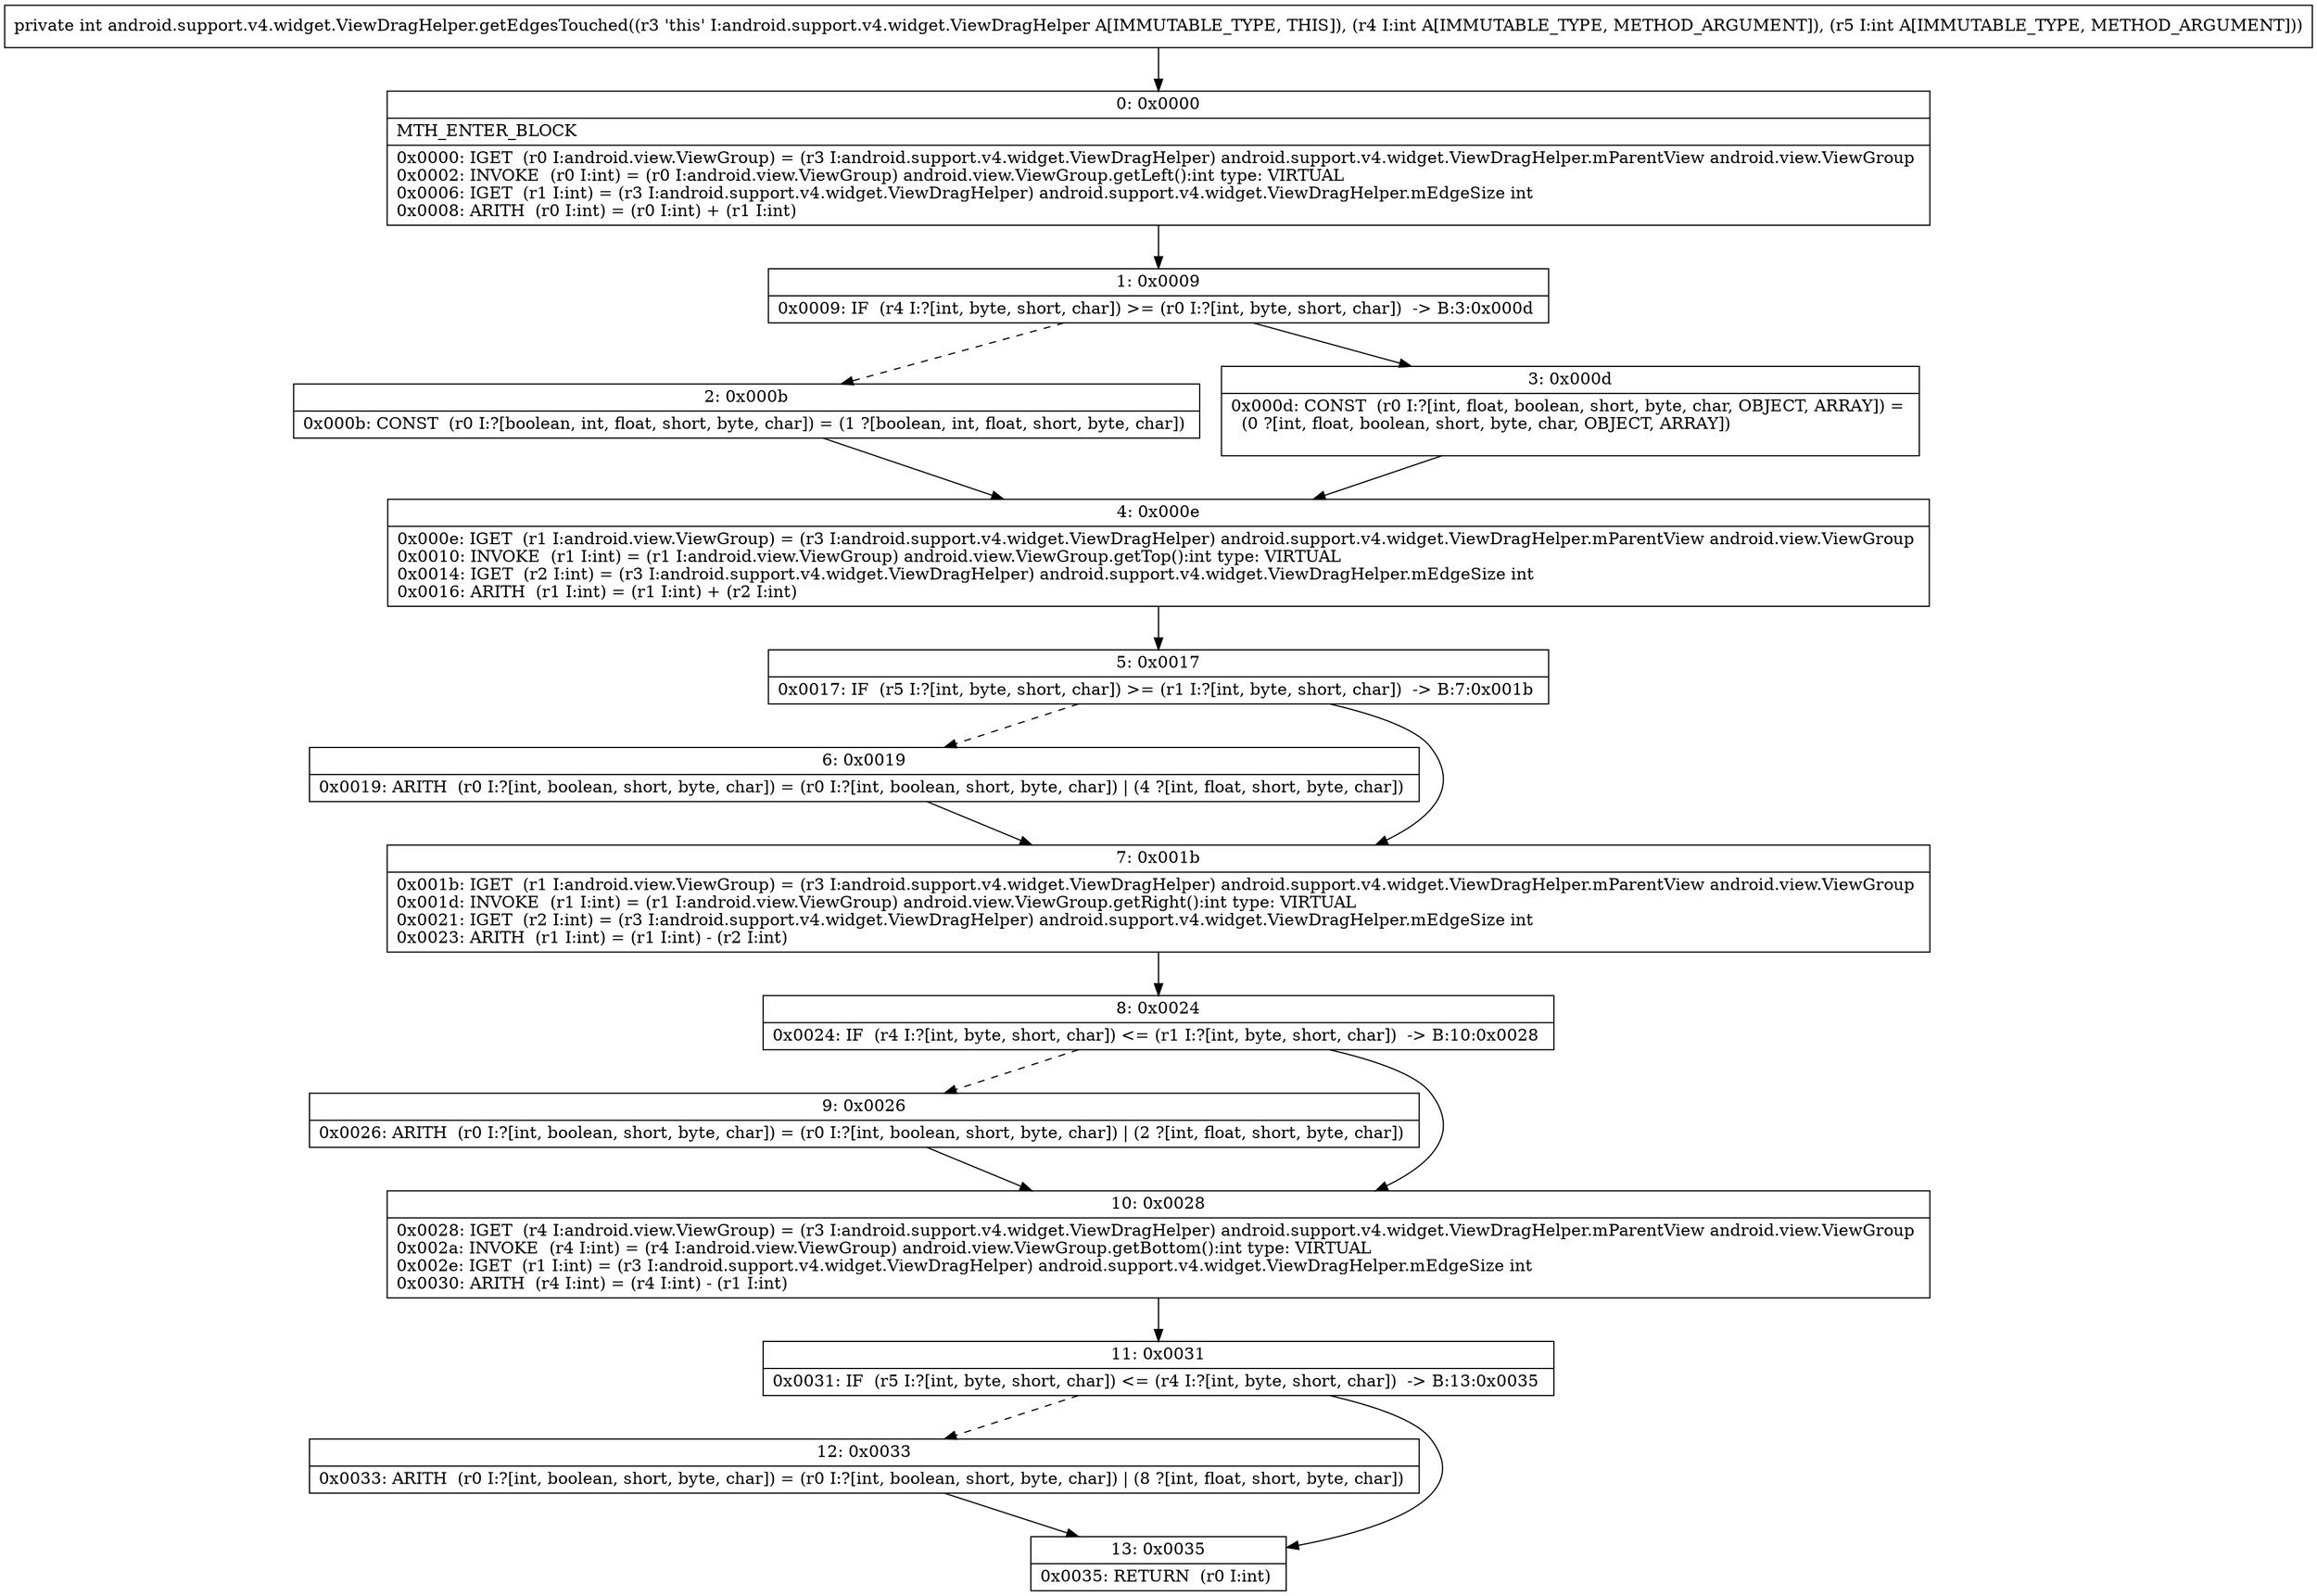 digraph "CFG forandroid.support.v4.widget.ViewDragHelper.getEdgesTouched(II)I" {
Node_0 [shape=record,label="{0\:\ 0x0000|MTH_ENTER_BLOCK\l|0x0000: IGET  (r0 I:android.view.ViewGroup) = (r3 I:android.support.v4.widget.ViewDragHelper) android.support.v4.widget.ViewDragHelper.mParentView android.view.ViewGroup \l0x0002: INVOKE  (r0 I:int) = (r0 I:android.view.ViewGroup) android.view.ViewGroup.getLeft():int type: VIRTUAL \l0x0006: IGET  (r1 I:int) = (r3 I:android.support.v4.widget.ViewDragHelper) android.support.v4.widget.ViewDragHelper.mEdgeSize int \l0x0008: ARITH  (r0 I:int) = (r0 I:int) + (r1 I:int) \l}"];
Node_1 [shape=record,label="{1\:\ 0x0009|0x0009: IF  (r4 I:?[int, byte, short, char]) \>= (r0 I:?[int, byte, short, char])  \-\> B:3:0x000d \l}"];
Node_2 [shape=record,label="{2\:\ 0x000b|0x000b: CONST  (r0 I:?[boolean, int, float, short, byte, char]) = (1 ?[boolean, int, float, short, byte, char]) \l}"];
Node_3 [shape=record,label="{3\:\ 0x000d|0x000d: CONST  (r0 I:?[int, float, boolean, short, byte, char, OBJECT, ARRAY]) = \l  (0 ?[int, float, boolean, short, byte, char, OBJECT, ARRAY])\l \l}"];
Node_4 [shape=record,label="{4\:\ 0x000e|0x000e: IGET  (r1 I:android.view.ViewGroup) = (r3 I:android.support.v4.widget.ViewDragHelper) android.support.v4.widget.ViewDragHelper.mParentView android.view.ViewGroup \l0x0010: INVOKE  (r1 I:int) = (r1 I:android.view.ViewGroup) android.view.ViewGroup.getTop():int type: VIRTUAL \l0x0014: IGET  (r2 I:int) = (r3 I:android.support.v4.widget.ViewDragHelper) android.support.v4.widget.ViewDragHelper.mEdgeSize int \l0x0016: ARITH  (r1 I:int) = (r1 I:int) + (r2 I:int) \l}"];
Node_5 [shape=record,label="{5\:\ 0x0017|0x0017: IF  (r5 I:?[int, byte, short, char]) \>= (r1 I:?[int, byte, short, char])  \-\> B:7:0x001b \l}"];
Node_6 [shape=record,label="{6\:\ 0x0019|0x0019: ARITH  (r0 I:?[int, boolean, short, byte, char]) = (r0 I:?[int, boolean, short, byte, char]) \| (4 ?[int, float, short, byte, char]) \l}"];
Node_7 [shape=record,label="{7\:\ 0x001b|0x001b: IGET  (r1 I:android.view.ViewGroup) = (r3 I:android.support.v4.widget.ViewDragHelper) android.support.v4.widget.ViewDragHelper.mParentView android.view.ViewGroup \l0x001d: INVOKE  (r1 I:int) = (r1 I:android.view.ViewGroup) android.view.ViewGroup.getRight():int type: VIRTUAL \l0x0021: IGET  (r2 I:int) = (r3 I:android.support.v4.widget.ViewDragHelper) android.support.v4.widget.ViewDragHelper.mEdgeSize int \l0x0023: ARITH  (r1 I:int) = (r1 I:int) \- (r2 I:int) \l}"];
Node_8 [shape=record,label="{8\:\ 0x0024|0x0024: IF  (r4 I:?[int, byte, short, char]) \<= (r1 I:?[int, byte, short, char])  \-\> B:10:0x0028 \l}"];
Node_9 [shape=record,label="{9\:\ 0x0026|0x0026: ARITH  (r0 I:?[int, boolean, short, byte, char]) = (r0 I:?[int, boolean, short, byte, char]) \| (2 ?[int, float, short, byte, char]) \l}"];
Node_10 [shape=record,label="{10\:\ 0x0028|0x0028: IGET  (r4 I:android.view.ViewGroup) = (r3 I:android.support.v4.widget.ViewDragHelper) android.support.v4.widget.ViewDragHelper.mParentView android.view.ViewGroup \l0x002a: INVOKE  (r4 I:int) = (r4 I:android.view.ViewGroup) android.view.ViewGroup.getBottom():int type: VIRTUAL \l0x002e: IGET  (r1 I:int) = (r3 I:android.support.v4.widget.ViewDragHelper) android.support.v4.widget.ViewDragHelper.mEdgeSize int \l0x0030: ARITH  (r4 I:int) = (r4 I:int) \- (r1 I:int) \l}"];
Node_11 [shape=record,label="{11\:\ 0x0031|0x0031: IF  (r5 I:?[int, byte, short, char]) \<= (r4 I:?[int, byte, short, char])  \-\> B:13:0x0035 \l}"];
Node_12 [shape=record,label="{12\:\ 0x0033|0x0033: ARITH  (r0 I:?[int, boolean, short, byte, char]) = (r0 I:?[int, boolean, short, byte, char]) \| (8 ?[int, float, short, byte, char]) \l}"];
Node_13 [shape=record,label="{13\:\ 0x0035|0x0035: RETURN  (r0 I:int) \l}"];
MethodNode[shape=record,label="{private int android.support.v4.widget.ViewDragHelper.getEdgesTouched((r3 'this' I:android.support.v4.widget.ViewDragHelper A[IMMUTABLE_TYPE, THIS]), (r4 I:int A[IMMUTABLE_TYPE, METHOD_ARGUMENT]), (r5 I:int A[IMMUTABLE_TYPE, METHOD_ARGUMENT])) }"];
MethodNode -> Node_0;
Node_0 -> Node_1;
Node_1 -> Node_2[style=dashed];
Node_1 -> Node_3;
Node_2 -> Node_4;
Node_3 -> Node_4;
Node_4 -> Node_5;
Node_5 -> Node_6[style=dashed];
Node_5 -> Node_7;
Node_6 -> Node_7;
Node_7 -> Node_8;
Node_8 -> Node_9[style=dashed];
Node_8 -> Node_10;
Node_9 -> Node_10;
Node_10 -> Node_11;
Node_11 -> Node_12[style=dashed];
Node_11 -> Node_13;
Node_12 -> Node_13;
}

